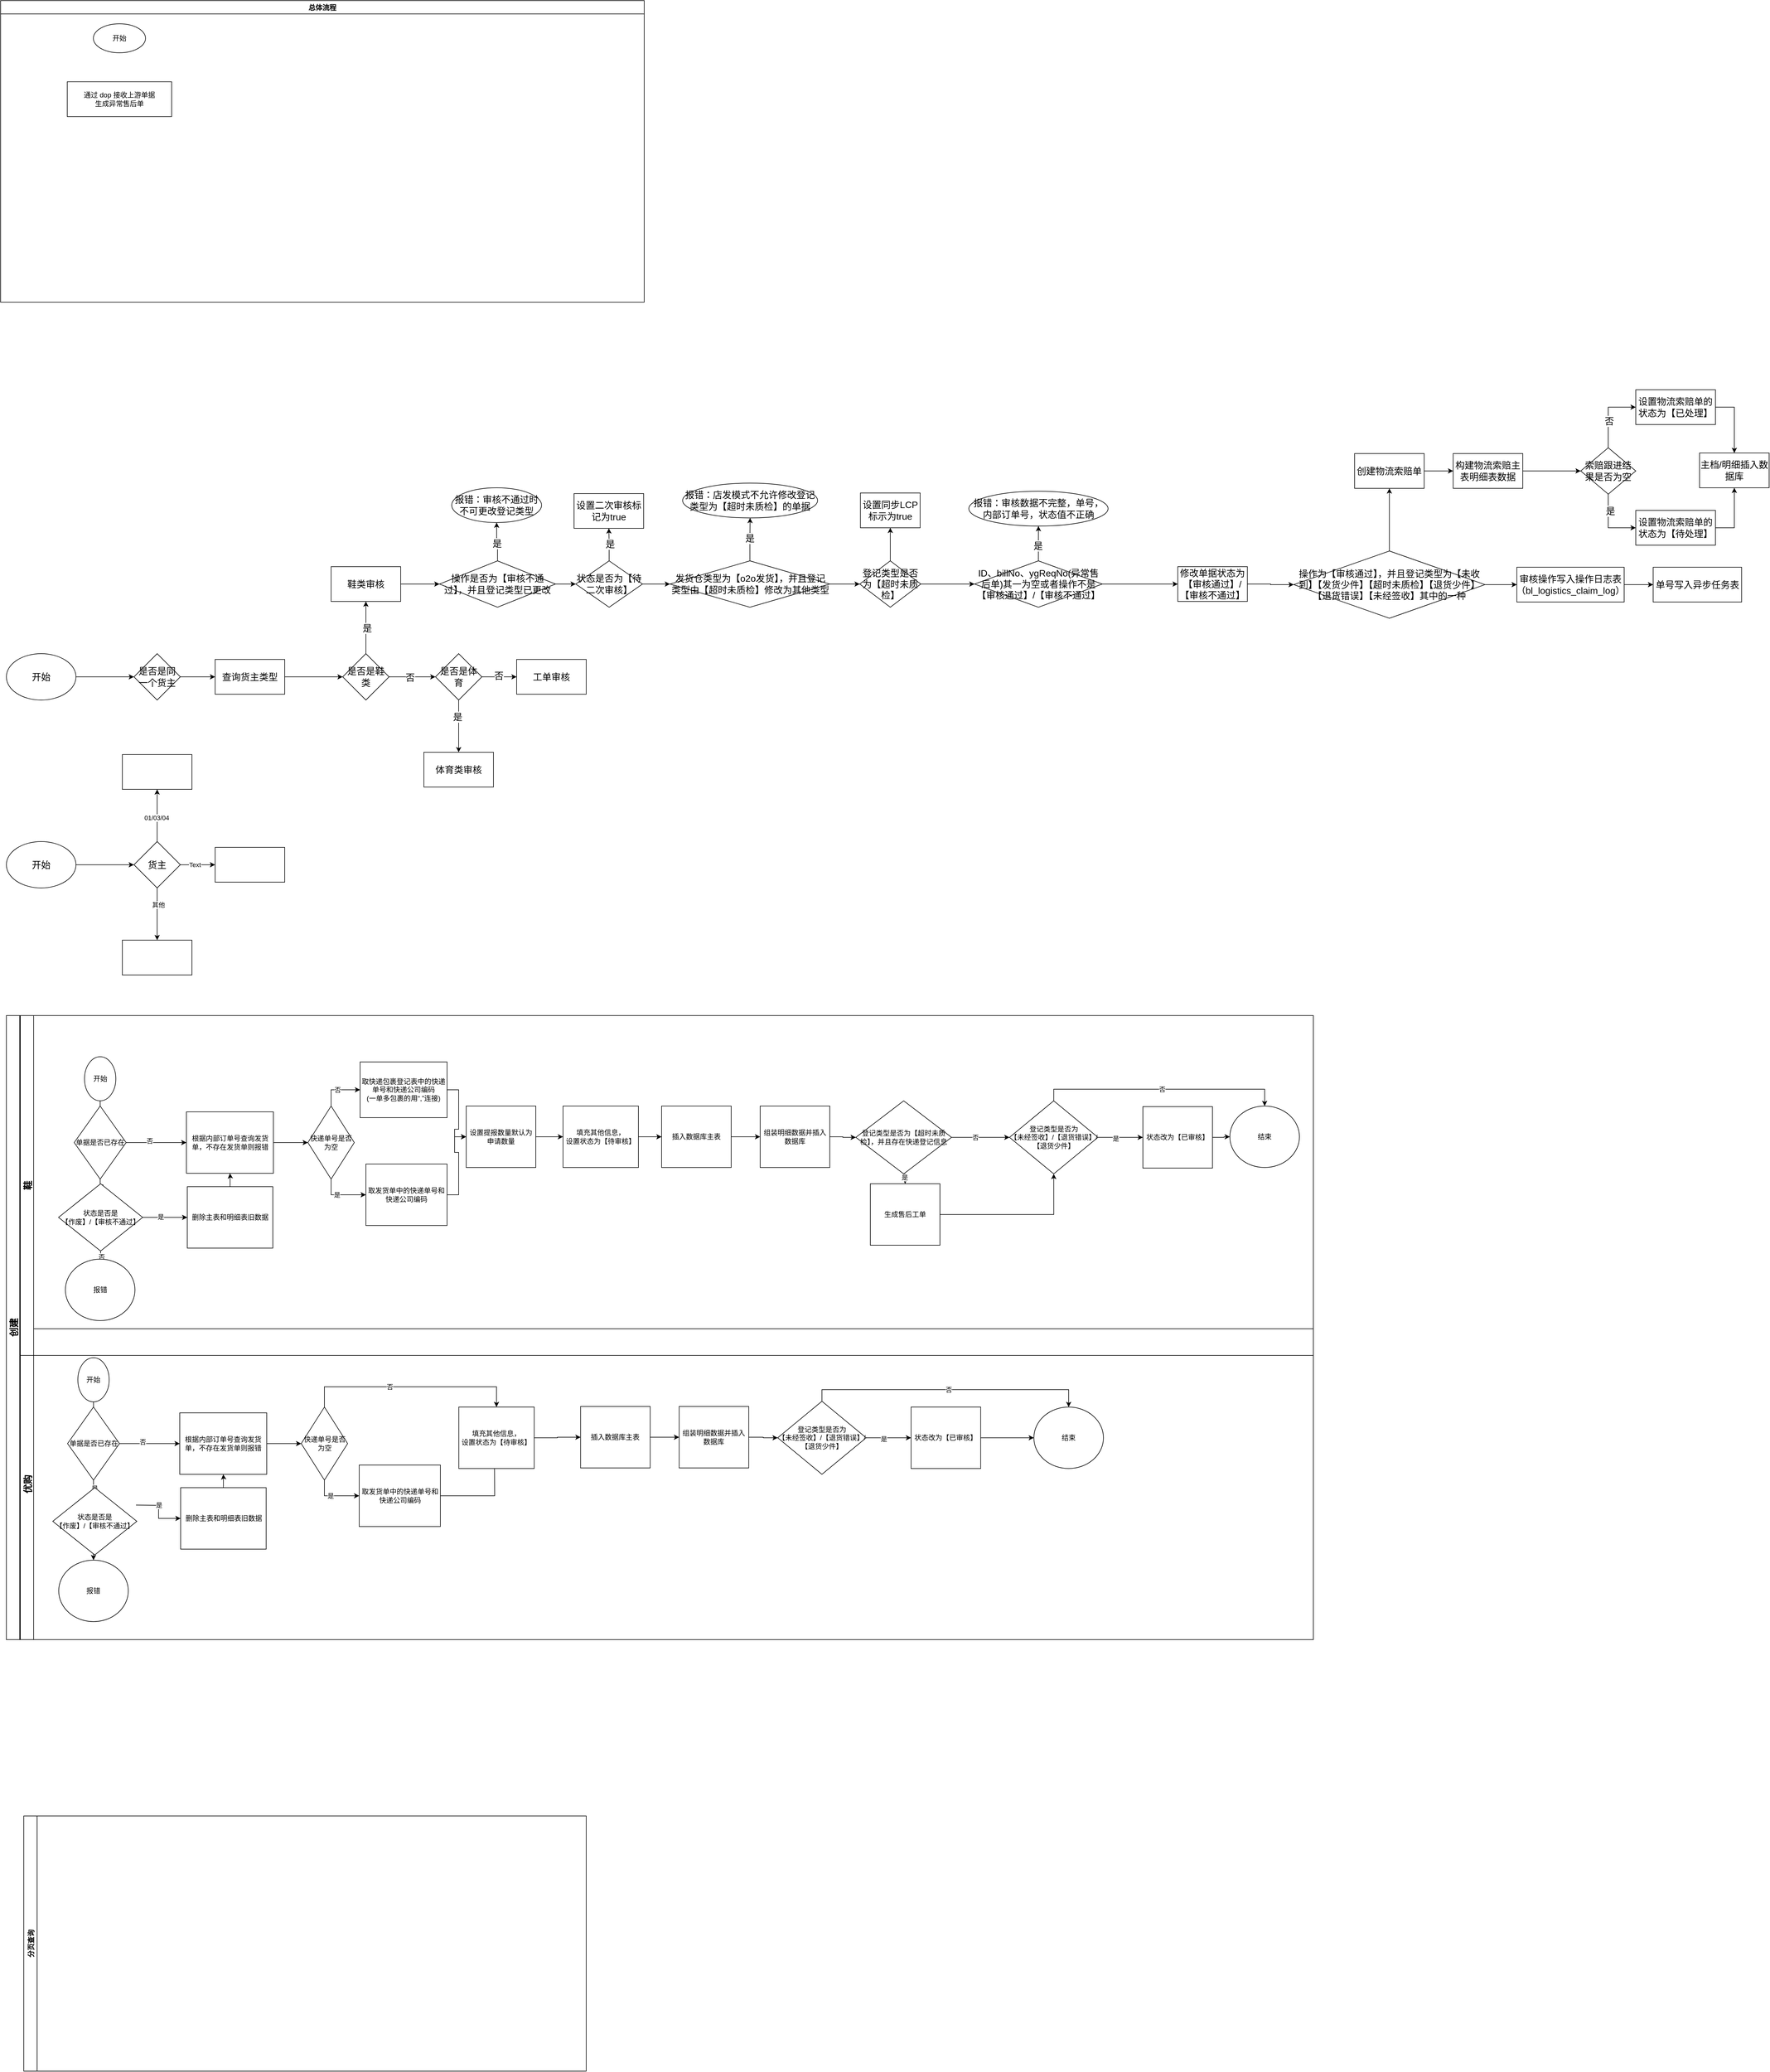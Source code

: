 <mxfile version="17.4.6" type="github">
  <diagram id="0QxMf9gSCAv1vqsq4knW" name="Page-1">
    <mxGraphModel dx="3199" dy="3584" grid="1" gridSize="10" guides="1" tooltips="1" connect="1" arrows="1" fold="1" page="1" pageScale="1" pageWidth="827" pageHeight="1169" math="0" shadow="0">
      <root>
        <mxCell id="0" />
        <mxCell id="1" parent="0" />
        <mxCell id="4VdLajxk7bhCev_ChRC8-2" value="创建" style="swimlane;horizontal=0;fontSize=16;" parent="1" vertex="1">
          <mxGeometry x="-680" y="-120" width="2254" height="1076" as="geometry">
            <mxRectangle x="110" y="80" width="30" height="50" as="alternateBounds" />
          </mxGeometry>
        </mxCell>
        <mxCell id="4VdLajxk7bhCev_ChRC8-70" value="优购" style="swimlane;horizontal=0;fontSize=16;" parent="4VdLajxk7bhCev_ChRC8-2" vertex="1">
          <mxGeometry x="24" y="540" width="2230" height="536" as="geometry" />
        </mxCell>
        <mxCell id="4VdLajxk7bhCev_ChRC8-71" value="开始" style="ellipse;whiteSpace=wrap;html=1;" parent="4VdLajxk7bhCev_ChRC8-70" vertex="1">
          <mxGeometry x="99.25" y="50" width="54" height="76" as="geometry" />
        </mxCell>
        <mxCell id="4VdLajxk7bhCev_ChRC8-72" value="" style="edgeStyle=orthogonalEdgeStyle;rounded=0;orthogonalLoop=1;jettySize=auto;html=1;" parent="4VdLajxk7bhCev_ChRC8-70" source="4VdLajxk7bhCev_ChRC8-71" target="4VdLajxk7bhCev_ChRC8-75" edge="1">
          <mxGeometry relative="1" as="geometry" />
        </mxCell>
        <mxCell id="4VdLajxk7bhCev_ChRC8-75" value="单据是否已存在" style="rhombus;whiteSpace=wrap;html=1;" parent="4VdLajxk7bhCev_ChRC8-70" vertex="1">
          <mxGeometry x="81.5" y="135" width="89.5" height="126" as="geometry" />
        </mxCell>
        <mxCell id="4VdLajxk7bhCev_ChRC8-76" value="" style="edgeStyle=orthogonalEdgeStyle;rounded=0;orthogonalLoop=1;jettySize=auto;html=1;entryX=0.5;entryY=0;entryDx=0;entryDy=0;" parent="4VdLajxk7bhCev_ChRC8-70" source="4VdLajxk7bhCev_ChRC8-75" edge="1">
          <mxGeometry relative="1" as="geometry">
            <mxPoint x="127" y="269" as="targetPoint" />
          </mxGeometry>
        </mxCell>
        <mxCell id="4VdLajxk7bhCev_ChRC8-77" value="是" style="edgeLabel;html=1;align=center;verticalAlign=middle;resizable=0;points=[];" parent="4VdLajxk7bhCev_ChRC8-76" vertex="1" connectable="0">
          <mxGeometry x="-0.179" y="1" relative="1" as="geometry">
            <mxPoint as="offset" />
          </mxGeometry>
        </mxCell>
        <mxCell id="4VdLajxk7bhCev_ChRC8-79" value="删除主表和明细表旧数据" style="whiteSpace=wrap;html=1;" parent="4VdLajxk7bhCev_ChRC8-70" vertex="1">
          <mxGeometry x="276.5" y="274" width="147.5" height="106" as="geometry" />
        </mxCell>
        <mxCell id="4VdLajxk7bhCev_ChRC8-80" value="" style="edgeStyle=orthogonalEdgeStyle;rounded=0;orthogonalLoop=1;jettySize=auto;html=1;" parent="4VdLajxk7bhCev_ChRC8-70" target="4VdLajxk7bhCev_ChRC8-79" edge="1">
          <mxGeometry relative="1" as="geometry">
            <mxPoint x="199.5" y="304" as="sourcePoint" />
          </mxGeometry>
        </mxCell>
        <mxCell id="4VdLajxk7bhCev_ChRC8-81" value="是" style="edgeLabel;html=1;align=center;verticalAlign=middle;resizable=0;points=[];" parent="4VdLajxk7bhCev_ChRC8-80" vertex="1" connectable="0">
          <mxGeometry x="-0.281" y="3" relative="1" as="geometry">
            <mxPoint x="3" y="2" as="offset" />
          </mxGeometry>
        </mxCell>
        <mxCell id="4VdLajxk7bhCev_ChRC8-82" value="" style="edgeStyle=orthogonalEdgeStyle;rounded=0;orthogonalLoop=1;jettySize=auto;html=1;" parent="4VdLajxk7bhCev_ChRC8-70" target="4VdLajxk7bhCev_ChRC8-84" edge="1">
          <mxGeometry relative="1" as="geometry">
            <mxPoint x="127.1" y="338.952" as="sourcePoint" />
          </mxGeometry>
        </mxCell>
        <mxCell id="4VdLajxk7bhCev_ChRC8-83" value="否" style="edgeLabel;html=1;align=center;verticalAlign=middle;resizable=0;points=[];" parent="4VdLajxk7bhCev_ChRC8-82" vertex="1" connectable="0">
          <mxGeometry x="-0.3" y="1" relative="1" as="geometry">
            <mxPoint as="offset" />
          </mxGeometry>
        </mxCell>
        <mxCell id="4VdLajxk7bhCev_ChRC8-84" value="报错" style="ellipse;whiteSpace=wrap;html=1;" parent="4VdLajxk7bhCev_ChRC8-70" vertex="1">
          <mxGeometry x="66.25" y="399" width="120" height="106" as="geometry" />
        </mxCell>
        <mxCell id="4VdLajxk7bhCev_ChRC8-86" value="根据内部订单号查询发货单，不存在发货单则报错" style="whiteSpace=wrap;html=1;" parent="4VdLajxk7bhCev_ChRC8-70" vertex="1">
          <mxGeometry x="275" y="145" width="150" height="106" as="geometry" />
        </mxCell>
        <mxCell id="4VdLajxk7bhCev_ChRC8-73" value="" style="edgeStyle=orthogonalEdgeStyle;rounded=0;orthogonalLoop=1;jettySize=auto;html=1;" parent="4VdLajxk7bhCev_ChRC8-70" source="4VdLajxk7bhCev_ChRC8-75" target="4VdLajxk7bhCev_ChRC8-86" edge="1">
          <mxGeometry relative="1" as="geometry" />
        </mxCell>
        <mxCell id="4VdLajxk7bhCev_ChRC8-74" value="否" style="edgeLabel;html=1;align=center;verticalAlign=middle;resizable=0;points=[];" parent="4VdLajxk7bhCev_ChRC8-73" vertex="1" connectable="0">
          <mxGeometry x="-0.235" y="3" relative="1" as="geometry">
            <mxPoint as="offset" />
          </mxGeometry>
        </mxCell>
        <mxCell id="4VdLajxk7bhCev_ChRC8-78" style="edgeStyle=orthogonalEdgeStyle;rounded=0;orthogonalLoop=1;jettySize=auto;html=1;entryX=0.5;entryY=1;entryDx=0;entryDy=0;" parent="4VdLajxk7bhCev_ChRC8-70" source="4VdLajxk7bhCev_ChRC8-79" target="4VdLajxk7bhCev_ChRC8-86" edge="1">
          <mxGeometry relative="1" as="geometry" />
        </mxCell>
        <mxCell id="4VdLajxk7bhCev_ChRC8-91" value="快递单号是否为空" style="rhombus;whiteSpace=wrap;html=1;" parent="4VdLajxk7bhCev_ChRC8-70" vertex="1">
          <mxGeometry x="484.5" y="135" width="80" height="126" as="geometry" />
        </mxCell>
        <mxCell id="4VdLajxk7bhCev_ChRC8-85" value="" style="edgeStyle=orthogonalEdgeStyle;rounded=0;orthogonalLoop=1;jettySize=auto;html=1;" parent="4VdLajxk7bhCev_ChRC8-70" source="4VdLajxk7bhCev_ChRC8-86" target="4VdLajxk7bhCev_ChRC8-91" edge="1">
          <mxGeometry relative="1" as="geometry" />
        </mxCell>
        <mxCell id="4VdLajxk7bhCev_ChRC8-92" style="edgeStyle=orthogonalEdgeStyle;rounded=0;orthogonalLoop=1;jettySize=auto;html=1;" parent="4VdLajxk7bhCev_ChRC8-70" source="4VdLajxk7bhCev_ChRC8-93" edge="1">
          <mxGeometry relative="1" as="geometry">
            <mxPoint x="817.55" y="195" as="targetPoint" />
          </mxGeometry>
        </mxCell>
        <mxCell id="4VdLajxk7bhCev_ChRC8-93" value="取发货单中的快递单号和快递公司编码" style="whiteSpace=wrap;html=1;" parent="4VdLajxk7bhCev_ChRC8-70" vertex="1">
          <mxGeometry x="584.5" y="235" width="140" height="106" as="geometry" />
        </mxCell>
        <mxCell id="4VdLajxk7bhCev_ChRC8-87" value="" style="edgeStyle=orthogonalEdgeStyle;rounded=0;orthogonalLoop=1;jettySize=auto;html=1;exitX=0.5;exitY=1;exitDx=0;exitDy=0;entryX=0;entryY=0.5;entryDx=0;entryDy=0;" parent="4VdLajxk7bhCev_ChRC8-70" source="4VdLajxk7bhCev_ChRC8-91" target="4VdLajxk7bhCev_ChRC8-93" edge="1">
          <mxGeometry relative="1" as="geometry" />
        </mxCell>
        <mxCell id="4VdLajxk7bhCev_ChRC8-88" value="是" style="edgeLabel;html=1;align=center;verticalAlign=middle;resizable=0;points=[];" parent="4VdLajxk7bhCev_ChRC8-87" vertex="1" connectable="0">
          <mxGeometry x="-0.147" relative="1" as="geometry">
            <mxPoint as="offset" />
          </mxGeometry>
        </mxCell>
        <mxCell id="4VdLajxk7bhCev_ChRC8-99" value="填充其他信息，&lt;br&gt;设置状态为【待审核】" style="whiteSpace=wrap;html=1;" parent="4VdLajxk7bhCev_ChRC8-70" vertex="1">
          <mxGeometry x="756.25" y="135" width="130" height="106" as="geometry" />
        </mxCell>
        <mxCell id="4VdLajxk7bhCev_ChRC8-89" value="" style="edgeStyle=orthogonalEdgeStyle;rounded=0;orthogonalLoop=1;jettySize=auto;html=1;exitX=0.5;exitY=0;exitDx=0;exitDy=0;entryX=0.5;entryY=0;entryDx=0;entryDy=0;" parent="4VdLajxk7bhCev_ChRC8-70" source="4VdLajxk7bhCev_ChRC8-91" target="4VdLajxk7bhCev_ChRC8-99" edge="1">
          <mxGeometry relative="1" as="geometry">
            <mxPoint x="574.5" y="84" as="targetPoint" />
            <Array as="points">
              <mxPoint x="524.25" y="100" />
              <mxPoint x="821.25" y="100" />
            </Array>
          </mxGeometry>
        </mxCell>
        <mxCell id="4VdLajxk7bhCev_ChRC8-90" value="否" style="edgeLabel;html=1;align=center;verticalAlign=middle;resizable=0;points=[];" parent="4VdLajxk7bhCev_ChRC8-89" vertex="1" connectable="0">
          <mxGeometry x="-0.254" y="1" relative="1" as="geometry">
            <mxPoint x="10" y="1" as="offset" />
          </mxGeometry>
        </mxCell>
        <mxCell id="4VdLajxk7bhCev_ChRC8-101" value="插入数据库主表" style="whiteSpace=wrap;html=1;" parent="4VdLajxk7bhCev_ChRC8-70" vertex="1">
          <mxGeometry x="966.25" y="134" width="120" height="106" as="geometry" />
        </mxCell>
        <mxCell id="4VdLajxk7bhCev_ChRC8-98" value="" style="edgeStyle=orthogonalEdgeStyle;rounded=0;orthogonalLoop=1;jettySize=auto;html=1;" parent="4VdLajxk7bhCev_ChRC8-70" source="4VdLajxk7bhCev_ChRC8-99" target="4VdLajxk7bhCev_ChRC8-101" edge="1">
          <mxGeometry relative="1" as="geometry" />
        </mxCell>
        <mxCell id="4VdLajxk7bhCev_ChRC8-103" value="组装明细数据并插入数据库" style="whiteSpace=wrap;html=1;" parent="4VdLajxk7bhCev_ChRC8-70" vertex="1">
          <mxGeometry x="1136.25" y="134" width="120" height="106" as="geometry" />
        </mxCell>
        <mxCell id="4VdLajxk7bhCev_ChRC8-100" value="" style="edgeStyle=orthogonalEdgeStyle;rounded=0;orthogonalLoop=1;jettySize=auto;html=1;" parent="4VdLajxk7bhCev_ChRC8-70" source="4VdLajxk7bhCev_ChRC8-101" target="4VdLajxk7bhCev_ChRC8-103" edge="1">
          <mxGeometry relative="1" as="geometry" />
        </mxCell>
        <mxCell id="4VdLajxk7bhCev_ChRC8-114" value="登记类型是否为&lt;br&gt;【未经签收】/【退货错误】/【退货少件】" style="rhombus;whiteSpace=wrap;html=1;" parent="4VdLajxk7bhCev_ChRC8-70" vertex="1">
          <mxGeometry x="1306.25" y="125" width="152.5" height="126" as="geometry" />
        </mxCell>
        <mxCell id="4VdLajxk7bhCev_ChRC8-102" value="" style="edgeStyle=orthogonalEdgeStyle;rounded=0;orthogonalLoop=1;jettySize=auto;html=1;entryX=0;entryY=0.5;entryDx=0;entryDy=0;" parent="4VdLajxk7bhCev_ChRC8-70" source="4VdLajxk7bhCev_ChRC8-103" target="4VdLajxk7bhCev_ChRC8-114" edge="1">
          <mxGeometry relative="1" as="geometry">
            <mxPoint x="1301.25" y="165" as="targetPoint" />
          </mxGeometry>
        </mxCell>
        <mxCell id="4VdLajxk7bhCev_ChRC8-116" value="状态改为【已审核】" style="whiteSpace=wrap;html=1;" parent="4VdLajxk7bhCev_ChRC8-70" vertex="1">
          <mxGeometry x="1536.25" y="135" width="120" height="106" as="geometry" />
        </mxCell>
        <mxCell id="4VdLajxk7bhCev_ChRC8-111" value="" style="edgeStyle=orthogonalEdgeStyle;rounded=0;orthogonalLoop=1;jettySize=auto;html=1;" parent="4VdLajxk7bhCev_ChRC8-70" source="4VdLajxk7bhCev_ChRC8-114" target="4VdLajxk7bhCev_ChRC8-116" edge="1">
          <mxGeometry relative="1" as="geometry" />
        </mxCell>
        <mxCell id="4VdLajxk7bhCev_ChRC8-112" value="是" style="edgeLabel;html=1;align=center;verticalAlign=middle;resizable=0;points=[];" parent="4VdLajxk7bhCev_ChRC8-111" vertex="1" connectable="0">
          <mxGeometry x="-0.222" y="-2" relative="1" as="geometry">
            <mxPoint as="offset" />
          </mxGeometry>
        </mxCell>
        <mxCell id="4VdLajxk7bhCev_ChRC8-117" value="状态是否是&lt;br&gt;【作废】/【审核不通过】" style="rhombus;whiteSpace=wrap;html=1;" parent="4VdLajxk7bhCev_ChRC8-70" vertex="1">
          <mxGeometry x="56" y="274" width="145" height="116" as="geometry" />
        </mxCell>
        <mxCell id="su_oZva-haXfQI1Y8N-j-1" value="结束" style="ellipse;whiteSpace=wrap;html=1;" parent="4VdLajxk7bhCev_ChRC8-70" vertex="1">
          <mxGeometry x="1748" y="135" width="120" height="106" as="geometry" />
        </mxCell>
        <mxCell id="4VdLajxk7bhCev_ChRC8-113" value="否" style="edgeStyle=orthogonalEdgeStyle;rounded=0;orthogonalLoop=1;jettySize=auto;html=1;entryX=0.5;entryY=0;entryDx=0;entryDy=0;exitX=0.5;exitY=0;exitDx=0;exitDy=0;" parent="4VdLajxk7bhCev_ChRC8-70" source="4VdLajxk7bhCev_ChRC8-114" target="su_oZva-haXfQI1Y8N-j-1" edge="1">
          <mxGeometry relative="1" as="geometry">
            <mxPoint x="1746.25" y="134" as="targetPoint" />
          </mxGeometry>
        </mxCell>
        <mxCell id="4VdLajxk7bhCev_ChRC8-115" value="" style="edgeStyle=orthogonalEdgeStyle;rounded=0;orthogonalLoop=1;jettySize=auto;html=1;entryX=0;entryY=0.5;entryDx=0;entryDy=0;" parent="4VdLajxk7bhCev_ChRC8-70" source="4VdLajxk7bhCev_ChRC8-116" target="su_oZva-haXfQI1Y8N-j-1" edge="1">
          <mxGeometry relative="1" as="geometry">
            <mxPoint x="1686.25" y="164" as="targetPoint" />
          </mxGeometry>
        </mxCell>
        <mxCell id="4VdLajxk7bhCev_ChRC8-3" value="分页查询" style="swimlane;horizontal=0;" parent="1" vertex="1">
          <mxGeometry x="-650" y="1260" width="970" height="440" as="geometry">
            <mxRectangle x="110" y="80" width="30" height="50" as="alternateBounds" />
          </mxGeometry>
        </mxCell>
        <mxCell id="4VdLajxk7bhCev_ChRC8-4" value="总体流程" style="swimlane;" parent="1" vertex="1">
          <mxGeometry x="-690" y="-1870" width="1110" height="520" as="geometry" />
        </mxCell>
        <mxCell id="4VdLajxk7bhCev_ChRC8-5" value="通过 dop 接收上游单据&lt;br&gt;生成异常售后单" style="rounded=0;whiteSpace=wrap;html=1;" parent="4VdLajxk7bhCev_ChRC8-4" vertex="1">
          <mxGeometry x="115" y="140" width="180" height="60" as="geometry" />
        </mxCell>
        <mxCell id="4VdLajxk7bhCev_ChRC8-6" value="开始" style="ellipse;whiteSpace=wrap;html=1;" parent="4VdLajxk7bhCev_ChRC8-4" vertex="1">
          <mxGeometry x="160" y="40" width="90" height="50" as="geometry" />
        </mxCell>
        <mxCell id="4VdLajxk7bhCev_ChRC8-9" value="开始" style="ellipse;whiteSpace=wrap;html=1;" parent="1" vertex="1">
          <mxGeometry x="-545.25" y="-49" width="54" height="76" as="geometry" />
        </mxCell>
        <mxCell id="4VdLajxk7bhCev_ChRC8-18" value="" style="edgeStyle=orthogonalEdgeStyle;rounded=0;orthogonalLoop=1;jettySize=auto;html=1;" parent="1" source="4VdLajxk7bhCev_ChRC8-9" target="4VdLajxk7bhCev_ChRC8-17" edge="1">
          <mxGeometry relative="1" as="geometry" />
        </mxCell>
        <mxCell id="4VdLajxk7bhCev_ChRC8-30" value="" style="edgeStyle=orthogonalEdgeStyle;rounded=0;orthogonalLoop=1;jettySize=auto;html=1;" parent="1" source="4VdLajxk7bhCev_ChRC8-17" target="4VdLajxk7bhCev_ChRC8-29" edge="1">
          <mxGeometry relative="1" as="geometry" />
        </mxCell>
        <mxCell id="4VdLajxk7bhCev_ChRC8-31" value="否" style="edgeLabel;html=1;align=center;verticalAlign=middle;resizable=0;points=[];" parent="4VdLajxk7bhCev_ChRC8-30" vertex="1" connectable="0">
          <mxGeometry x="-0.235" y="3" relative="1" as="geometry">
            <mxPoint as="offset" />
          </mxGeometry>
        </mxCell>
        <mxCell id="4VdLajxk7bhCev_ChRC8-17" value="单据是否已存在" style="rhombus;whiteSpace=wrap;html=1;" parent="1" vertex="1">
          <mxGeometry x="-563" y="36" width="89.5" height="126" as="geometry" />
        </mxCell>
        <mxCell id="4VdLajxk7bhCev_ChRC8-20" value="" style="edgeStyle=orthogonalEdgeStyle;rounded=0;orthogonalLoop=1;jettySize=auto;html=1;entryX=0.5;entryY=0;entryDx=0;entryDy=0;" parent="1" source="4VdLajxk7bhCev_ChRC8-17" target="4VdLajxk7bhCev_ChRC8-22" edge="1">
          <mxGeometry relative="1" as="geometry">
            <mxPoint x="-568" y="185" as="targetPoint" />
          </mxGeometry>
        </mxCell>
        <mxCell id="4VdLajxk7bhCev_ChRC8-21" value="是" style="edgeLabel;html=1;align=center;verticalAlign=middle;resizable=0;points=[];" parent="4VdLajxk7bhCev_ChRC8-20" vertex="1" connectable="0">
          <mxGeometry x="-0.179" y="1" relative="1" as="geometry">
            <mxPoint as="offset" />
          </mxGeometry>
        </mxCell>
        <mxCell id="4VdLajxk7bhCev_ChRC8-22" value="状态是否是&lt;br&gt;【作废】/【审核不通过】" style="rhombus;whiteSpace=wrap;html=1;" parent="1" vertex="1">
          <mxGeometry x="-590" y="170" width="145" height="116" as="geometry" />
        </mxCell>
        <mxCell id="4VdLajxk7bhCev_ChRC8-32" style="edgeStyle=orthogonalEdgeStyle;rounded=0;orthogonalLoop=1;jettySize=auto;html=1;entryX=0.5;entryY=1;entryDx=0;entryDy=0;" parent="1" source="4VdLajxk7bhCev_ChRC8-23" target="4VdLajxk7bhCev_ChRC8-29" edge="1">
          <mxGeometry relative="1" as="geometry" />
        </mxCell>
        <mxCell id="4VdLajxk7bhCev_ChRC8-23" value="删除主表和明细表旧数据" style="whiteSpace=wrap;html=1;" parent="1" vertex="1">
          <mxGeometry x="-368" y="175" width="147.5" height="106" as="geometry" />
        </mxCell>
        <mxCell id="4VdLajxk7bhCev_ChRC8-24" value="" style="edgeStyle=orthogonalEdgeStyle;rounded=0;orthogonalLoop=1;jettySize=auto;html=1;" parent="1" source="4VdLajxk7bhCev_ChRC8-22" target="4VdLajxk7bhCev_ChRC8-23" edge="1">
          <mxGeometry relative="1" as="geometry" />
        </mxCell>
        <mxCell id="4VdLajxk7bhCev_ChRC8-28" value="是" style="edgeLabel;html=1;align=center;verticalAlign=middle;resizable=0;points=[];" parent="4VdLajxk7bhCev_ChRC8-24" vertex="1" connectable="0">
          <mxGeometry x="-0.281" y="3" relative="1" as="geometry">
            <mxPoint x="3" y="2" as="offset" />
          </mxGeometry>
        </mxCell>
        <mxCell id="4VdLajxk7bhCev_ChRC8-26" value="" style="edgeStyle=orthogonalEdgeStyle;rounded=0;orthogonalLoop=1;jettySize=auto;html=1;" parent="1" source="4VdLajxk7bhCev_ChRC8-22" target="4VdLajxk7bhCev_ChRC8-25" edge="1">
          <mxGeometry relative="1" as="geometry" />
        </mxCell>
        <mxCell id="4VdLajxk7bhCev_ChRC8-27" value="否" style="edgeLabel;html=1;align=center;verticalAlign=middle;resizable=0;points=[];" parent="4VdLajxk7bhCev_ChRC8-26" vertex="1" connectable="0">
          <mxGeometry x="-0.3" y="1" relative="1" as="geometry">
            <mxPoint as="offset" />
          </mxGeometry>
        </mxCell>
        <mxCell id="4VdLajxk7bhCev_ChRC8-25" value="报错" style="ellipse;whiteSpace=wrap;html=1;" parent="1" vertex="1">
          <mxGeometry x="-578.25" y="300" width="120" height="106" as="geometry" />
        </mxCell>
        <mxCell id="4VdLajxk7bhCev_ChRC8-34" value="" style="edgeStyle=orthogonalEdgeStyle;rounded=0;orthogonalLoop=1;jettySize=auto;html=1;" parent="1" source="4VdLajxk7bhCev_ChRC8-29" target="4VdLajxk7bhCev_ChRC8-33" edge="1">
          <mxGeometry relative="1" as="geometry" />
        </mxCell>
        <mxCell id="4VdLajxk7bhCev_ChRC8-29" value="根据内部订单号查询发货单，不存在发货单则报错" style="whiteSpace=wrap;html=1;" parent="1" vertex="1">
          <mxGeometry x="-369.5" y="46" width="150" height="106" as="geometry" />
        </mxCell>
        <mxCell id="4VdLajxk7bhCev_ChRC8-36" value="" style="edgeStyle=orthogonalEdgeStyle;rounded=0;orthogonalLoop=1;jettySize=auto;html=1;exitX=0.5;exitY=1;exitDx=0;exitDy=0;entryX=0;entryY=0.5;entryDx=0;entryDy=0;" parent="1" source="4VdLajxk7bhCev_ChRC8-33" target="4VdLajxk7bhCev_ChRC8-35" edge="1">
          <mxGeometry relative="1" as="geometry" />
        </mxCell>
        <mxCell id="4VdLajxk7bhCev_ChRC8-37" value="是" style="edgeLabel;html=1;align=center;verticalAlign=middle;resizable=0;points=[];" parent="4VdLajxk7bhCev_ChRC8-36" vertex="1" connectable="0">
          <mxGeometry x="-0.147" relative="1" as="geometry">
            <mxPoint as="offset" />
          </mxGeometry>
        </mxCell>
        <mxCell id="4VdLajxk7bhCev_ChRC8-39" value="" style="edgeStyle=orthogonalEdgeStyle;rounded=0;orthogonalLoop=1;jettySize=auto;html=1;exitX=0.5;exitY=0;exitDx=0;exitDy=0;entryX=0;entryY=0.5;entryDx=0;entryDy=0;" parent="1" source="4VdLajxk7bhCev_ChRC8-33" target="4VdLajxk7bhCev_ChRC8-38" edge="1">
          <mxGeometry relative="1" as="geometry" />
        </mxCell>
        <mxCell id="4VdLajxk7bhCev_ChRC8-40" value="否" style="edgeLabel;html=1;align=center;verticalAlign=middle;resizable=0;points=[];" parent="4VdLajxk7bhCev_ChRC8-39" vertex="1" connectable="0">
          <mxGeometry x="-0.254" y="1" relative="1" as="geometry">
            <mxPoint x="10" y="1" as="offset" />
          </mxGeometry>
        </mxCell>
        <mxCell id="4VdLajxk7bhCev_ChRC8-33" value="快递单号是否为空" style="rhombus;whiteSpace=wrap;html=1;" parent="1" vertex="1">
          <mxGeometry x="-160" y="36" width="80" height="126" as="geometry" />
        </mxCell>
        <mxCell id="4VdLajxk7bhCev_ChRC8-43" style="edgeStyle=orthogonalEdgeStyle;rounded=0;orthogonalLoop=1;jettySize=auto;html=1;" parent="1" source="4VdLajxk7bhCev_ChRC8-35" target="4VdLajxk7bhCev_ChRC8-41" edge="1">
          <mxGeometry relative="1" as="geometry" />
        </mxCell>
        <mxCell id="4VdLajxk7bhCev_ChRC8-35" value="取发货单中的快递单号和快递公司编码" style="whiteSpace=wrap;html=1;" parent="1" vertex="1">
          <mxGeometry x="-60" y="136" width="140" height="106" as="geometry" />
        </mxCell>
        <mxCell id="4VdLajxk7bhCev_ChRC8-42" value="" style="edgeStyle=orthogonalEdgeStyle;rounded=0;orthogonalLoop=1;jettySize=auto;html=1;" parent="1" source="4VdLajxk7bhCev_ChRC8-38" target="4VdLajxk7bhCev_ChRC8-41" edge="1">
          <mxGeometry relative="1" as="geometry" />
        </mxCell>
        <mxCell id="4VdLajxk7bhCev_ChRC8-38" value="取快递包裹登记表中的快递单号和快递公司编码&lt;br&gt;(一单多包裹的用“,”连接)" style="whiteSpace=wrap;html=1;" parent="1" vertex="1">
          <mxGeometry x="-70" y="-40" width="150" height="96" as="geometry" />
        </mxCell>
        <mxCell id="4VdLajxk7bhCev_ChRC8-45" value="" style="edgeStyle=orthogonalEdgeStyle;rounded=0;orthogonalLoop=1;jettySize=auto;html=1;" parent="1" source="4VdLajxk7bhCev_ChRC8-41" target="4VdLajxk7bhCev_ChRC8-44" edge="1">
          <mxGeometry relative="1" as="geometry" />
        </mxCell>
        <mxCell id="4VdLajxk7bhCev_ChRC8-41" value="设置提报数量默认为申请数量" style="whiteSpace=wrap;html=1;" parent="1" vertex="1">
          <mxGeometry x="113" y="36" width="120" height="106" as="geometry" />
        </mxCell>
        <mxCell id="4VdLajxk7bhCev_ChRC8-47" value="" style="edgeStyle=orthogonalEdgeStyle;rounded=0;orthogonalLoop=1;jettySize=auto;html=1;" parent="1" source="4VdLajxk7bhCev_ChRC8-44" target="4VdLajxk7bhCev_ChRC8-46" edge="1">
          <mxGeometry relative="1" as="geometry" />
        </mxCell>
        <mxCell id="4VdLajxk7bhCev_ChRC8-44" value="填充其他信息，&lt;br&gt;设置状态为【待审核】" style="whiteSpace=wrap;html=1;" parent="1" vertex="1">
          <mxGeometry x="280" y="36" width="130" height="106" as="geometry" />
        </mxCell>
        <mxCell id="4VdLajxk7bhCev_ChRC8-49" value="" style="edgeStyle=orthogonalEdgeStyle;rounded=0;orthogonalLoop=1;jettySize=auto;html=1;" parent="1" source="4VdLajxk7bhCev_ChRC8-46" target="4VdLajxk7bhCev_ChRC8-48" edge="1">
          <mxGeometry relative="1" as="geometry" />
        </mxCell>
        <mxCell id="4VdLajxk7bhCev_ChRC8-46" value="插入数据库主表" style="whiteSpace=wrap;html=1;" parent="1" vertex="1">
          <mxGeometry x="450" y="36" width="120" height="106" as="geometry" />
        </mxCell>
        <mxCell id="4VdLajxk7bhCev_ChRC8-51" value="" style="edgeStyle=orthogonalEdgeStyle;rounded=0;orthogonalLoop=1;jettySize=auto;html=1;" parent="1" source="4VdLajxk7bhCev_ChRC8-48" target="4VdLajxk7bhCev_ChRC8-50" edge="1">
          <mxGeometry relative="1" as="geometry" />
        </mxCell>
        <mxCell id="4VdLajxk7bhCev_ChRC8-48" value="组装明细数据并插入数据库" style="whiteSpace=wrap;html=1;" parent="1" vertex="1">
          <mxGeometry x="620" y="36" width="120" height="106" as="geometry" />
        </mxCell>
        <mxCell id="4VdLajxk7bhCev_ChRC8-53" value="" style="edgeStyle=orthogonalEdgeStyle;rounded=0;orthogonalLoop=1;jettySize=auto;html=1;exitX=0.5;exitY=1;exitDx=0;exitDy=0;entryX=0.5;entryY=0;entryDx=0;entryDy=0;" parent="1" source="4VdLajxk7bhCev_ChRC8-50" target="4VdLajxk7bhCev_ChRC8-52" edge="1">
          <mxGeometry relative="1" as="geometry" />
        </mxCell>
        <mxCell id="4VdLajxk7bhCev_ChRC8-62" value="是" style="edgeLabel;html=1;align=center;verticalAlign=middle;resizable=0;points=[];" parent="4VdLajxk7bhCev_ChRC8-53" vertex="1" connectable="0">
          <mxGeometry x="-0.141" y="-1" relative="1" as="geometry">
            <mxPoint as="offset" />
          </mxGeometry>
        </mxCell>
        <mxCell id="4VdLajxk7bhCev_ChRC8-57" value="" style="edgeStyle=orthogonalEdgeStyle;rounded=0;orthogonalLoop=1;jettySize=auto;html=1;" parent="1" source="4VdLajxk7bhCev_ChRC8-50" target="4VdLajxk7bhCev_ChRC8-56" edge="1">
          <mxGeometry relative="1" as="geometry" />
        </mxCell>
        <mxCell id="4VdLajxk7bhCev_ChRC8-63" value="否" style="edgeLabel;html=1;align=center;verticalAlign=middle;resizable=0;points=[];" parent="4VdLajxk7bhCev_ChRC8-57" vertex="1" connectable="0">
          <mxGeometry x="-0.575" relative="1" as="geometry">
            <mxPoint x="19" as="offset" />
          </mxGeometry>
        </mxCell>
        <mxCell id="4VdLajxk7bhCev_ChRC8-50" value="登记类型是否为【超时未质检】，并且存在快递登记信息" style="rhombus;whiteSpace=wrap;html=1;" parent="1" vertex="1">
          <mxGeometry x="785" y="27" width="165" height="126" as="geometry" />
        </mxCell>
        <mxCell id="4VdLajxk7bhCev_ChRC8-61" style="edgeStyle=orthogonalEdgeStyle;rounded=0;orthogonalLoop=1;jettySize=auto;html=1;entryX=0.5;entryY=1;entryDx=0;entryDy=0;exitX=1;exitY=0.5;exitDx=0;exitDy=0;" parent="1" source="4VdLajxk7bhCev_ChRC8-52" target="4VdLajxk7bhCev_ChRC8-56" edge="1">
          <mxGeometry relative="1" as="geometry" />
        </mxCell>
        <mxCell id="4VdLajxk7bhCev_ChRC8-52" value="生成售后工单" style="whiteSpace=wrap;html=1;" parent="1" vertex="1">
          <mxGeometry x="810" y="170" width="120" height="106" as="geometry" />
        </mxCell>
        <mxCell id="4VdLajxk7bhCev_ChRC8-59" value="" style="edgeStyle=orthogonalEdgeStyle;rounded=0;orthogonalLoop=1;jettySize=auto;html=1;" parent="1" source="4VdLajxk7bhCev_ChRC8-56" target="4VdLajxk7bhCev_ChRC8-58" edge="1">
          <mxGeometry relative="1" as="geometry" />
        </mxCell>
        <mxCell id="4VdLajxk7bhCev_ChRC8-60" value="是" style="edgeLabel;html=1;align=center;verticalAlign=middle;resizable=0;points=[];" parent="4VdLajxk7bhCev_ChRC8-59" vertex="1" connectable="0">
          <mxGeometry x="-0.222" y="-2" relative="1" as="geometry">
            <mxPoint as="offset" />
          </mxGeometry>
        </mxCell>
        <mxCell id="4VdLajxk7bhCev_ChRC8-69" value="否" style="edgeStyle=orthogonalEdgeStyle;rounded=0;orthogonalLoop=1;jettySize=auto;html=1;entryX=0.5;entryY=0;entryDx=0;entryDy=0;exitX=0.5;exitY=0;exitDx=0;exitDy=0;" parent="1" source="4VdLajxk7bhCev_ChRC8-56" target="4VdLajxk7bhCev_ChRC8-64" edge="1">
          <mxGeometry relative="1" as="geometry">
            <mxPoint x="1170" y="-60" as="targetPoint" />
          </mxGeometry>
        </mxCell>
        <mxCell id="4VdLajxk7bhCev_ChRC8-56" value="登记类型是否为&lt;br&gt;【未经签收】/【退货错误】/【退货少件】" style="rhombus;whiteSpace=wrap;html=1;" parent="1" vertex="1">
          <mxGeometry x="1050" y="27" width="152.5" height="126" as="geometry" />
        </mxCell>
        <mxCell id="4VdLajxk7bhCev_ChRC8-65" value="" style="edgeStyle=orthogonalEdgeStyle;rounded=0;orthogonalLoop=1;jettySize=auto;html=1;" parent="1" source="4VdLajxk7bhCev_ChRC8-58" target="4VdLajxk7bhCev_ChRC8-64" edge="1">
          <mxGeometry relative="1" as="geometry" />
        </mxCell>
        <mxCell id="4VdLajxk7bhCev_ChRC8-58" value="状态改为【已审核】" style="whiteSpace=wrap;html=1;" parent="1" vertex="1">
          <mxGeometry x="1280" y="37" width="120" height="106" as="geometry" />
        </mxCell>
        <mxCell id="4VdLajxk7bhCev_ChRC8-64" value="结束" style="ellipse;whiteSpace=wrap;html=1;" parent="1" vertex="1">
          <mxGeometry x="1430" y="36" width="120" height="106" as="geometry" />
        </mxCell>
        <mxCell id="4VdLajxk7bhCev_ChRC8-7" value="鞋" style="swimlane;horizontal=0;fontSize=16;" parent="1" vertex="1">
          <mxGeometry x="-656" y="-120" width="2230" height="586" as="geometry" />
        </mxCell>
        <mxCell id="su_oZva-haXfQI1Y8N-j-4" value="" style="edgeStyle=orthogonalEdgeStyle;rounded=0;orthogonalLoop=1;jettySize=auto;html=1;fontSize=16;" parent="1" source="su_oZva-haXfQI1Y8N-j-2" target="su_oZva-haXfQI1Y8N-j-3" edge="1">
          <mxGeometry relative="1" as="geometry" />
        </mxCell>
        <mxCell id="su_oZva-haXfQI1Y8N-j-2" value="开始" style="ellipse;whiteSpace=wrap;html=1;fontSize=16;" parent="1" vertex="1">
          <mxGeometry x="-680" y="-744" width="120" height="80" as="geometry" />
        </mxCell>
        <mxCell id="su_oZva-haXfQI1Y8N-j-6" value="" style="edgeStyle=orthogonalEdgeStyle;rounded=0;orthogonalLoop=1;jettySize=auto;html=1;fontSize=16;" parent="1" source="su_oZva-haXfQI1Y8N-j-3" target="su_oZva-haXfQI1Y8N-j-5" edge="1">
          <mxGeometry relative="1" as="geometry" />
        </mxCell>
        <mxCell id="su_oZva-haXfQI1Y8N-j-3" value="是否是同一个货主" style="rhombus;whiteSpace=wrap;html=1;fontSize=16;" parent="1" vertex="1">
          <mxGeometry x="-460" y="-744" width="80" height="80" as="geometry" />
        </mxCell>
        <mxCell id="su_oZva-haXfQI1Y8N-j-8" value="" style="edgeStyle=orthogonalEdgeStyle;rounded=0;orthogonalLoop=1;jettySize=auto;html=1;fontSize=16;" parent="1" source="su_oZva-haXfQI1Y8N-j-5" target="su_oZva-haXfQI1Y8N-j-7" edge="1">
          <mxGeometry relative="1" as="geometry" />
        </mxCell>
        <mxCell id="su_oZva-haXfQI1Y8N-j-5" value="查询货主类型" style="whiteSpace=wrap;html=1;fontSize=16;" parent="1" vertex="1">
          <mxGeometry x="-320" y="-734" width="120" height="60" as="geometry" />
        </mxCell>
        <mxCell id="su_oZva-haXfQI1Y8N-j-10" value="" style="edgeStyle=orthogonalEdgeStyle;rounded=0;orthogonalLoop=1;jettySize=auto;html=1;fontSize=16;" parent="1" source="su_oZva-haXfQI1Y8N-j-7" target="su_oZva-haXfQI1Y8N-j-9" edge="1">
          <mxGeometry relative="1" as="geometry" />
        </mxCell>
        <mxCell id="su_oZva-haXfQI1Y8N-j-18" value="否" style="edgeLabel;html=1;align=center;verticalAlign=middle;resizable=0;points=[];fontSize=16;" parent="su_oZva-haXfQI1Y8N-j-10" vertex="1" connectable="0">
          <mxGeometry x="-0.086" y="-1" relative="1" as="geometry">
            <mxPoint x="-1" as="offset" />
          </mxGeometry>
        </mxCell>
        <mxCell id="su_oZva-haXfQI1Y8N-j-12" value="" style="edgeStyle=orthogonalEdgeStyle;rounded=0;orthogonalLoop=1;jettySize=auto;html=1;fontSize=16;" parent="1" source="su_oZva-haXfQI1Y8N-j-7" target="su_oZva-haXfQI1Y8N-j-11" edge="1">
          <mxGeometry relative="1" as="geometry" />
        </mxCell>
        <mxCell id="su_oZva-haXfQI1Y8N-j-17" value="是" style="edgeLabel;html=1;align=center;verticalAlign=middle;resizable=0;points=[];fontSize=16;" parent="su_oZva-haXfQI1Y8N-j-12" vertex="1" connectable="0">
          <mxGeometry x="-0.035" y="-2" relative="1" as="geometry">
            <mxPoint y="-1" as="offset" />
          </mxGeometry>
        </mxCell>
        <mxCell id="su_oZva-haXfQI1Y8N-j-7" value="是否是鞋类" style="rhombus;whiteSpace=wrap;html=1;fontSize=16;" parent="1" vertex="1">
          <mxGeometry x="-100" y="-744" width="80" height="80" as="geometry" />
        </mxCell>
        <mxCell id="su_oZva-haXfQI1Y8N-j-14" value="" style="edgeStyle=orthogonalEdgeStyle;rounded=0;orthogonalLoop=1;jettySize=auto;html=1;fontSize=16;" parent="1" source="su_oZva-haXfQI1Y8N-j-9" target="su_oZva-haXfQI1Y8N-j-13" edge="1">
          <mxGeometry relative="1" as="geometry" />
        </mxCell>
        <mxCell id="su_oZva-haXfQI1Y8N-j-19" value="是" style="edgeLabel;html=1;align=center;verticalAlign=middle;resizable=0;points=[];fontSize=16;" parent="su_oZva-haXfQI1Y8N-j-14" vertex="1" connectable="0">
          <mxGeometry x="-0.346" y="-2" relative="1" as="geometry">
            <mxPoint y="-1" as="offset" />
          </mxGeometry>
        </mxCell>
        <mxCell id="su_oZva-haXfQI1Y8N-j-16" value="" style="edgeStyle=orthogonalEdgeStyle;rounded=0;orthogonalLoop=1;jettySize=auto;html=1;fontSize=16;" parent="1" source="su_oZva-haXfQI1Y8N-j-9" target="su_oZva-haXfQI1Y8N-j-15" edge="1">
          <mxGeometry relative="1" as="geometry" />
        </mxCell>
        <mxCell id="su_oZva-haXfQI1Y8N-j-20" value="否" style="edgeLabel;html=1;align=center;verticalAlign=middle;resizable=0;points=[];fontSize=16;" parent="su_oZva-haXfQI1Y8N-j-16" vertex="1" connectable="0">
          <mxGeometry x="-0.019" y="2" relative="1" as="geometry">
            <mxPoint x="-1" as="offset" />
          </mxGeometry>
        </mxCell>
        <mxCell id="su_oZva-haXfQI1Y8N-j-9" value="是否是体育" style="rhombus;whiteSpace=wrap;html=1;fontSize=16;" parent="1" vertex="1">
          <mxGeometry x="60" y="-744" width="80" height="80" as="geometry" />
        </mxCell>
        <mxCell id="su_oZva-haXfQI1Y8N-j-22" value="" style="edgeStyle=orthogonalEdgeStyle;rounded=0;orthogonalLoop=1;jettySize=auto;html=1;fontSize=16;entryX=0;entryY=0.5;entryDx=0;entryDy=0;" parent="1" source="su_oZva-haXfQI1Y8N-j-11" target="su_oZva-haXfQI1Y8N-j-26" edge="1">
          <mxGeometry relative="1" as="geometry">
            <mxPoint x="100" y="-864" as="targetPoint" />
          </mxGeometry>
        </mxCell>
        <mxCell id="su_oZva-haXfQI1Y8N-j-11" value="鞋类审核" style="whiteSpace=wrap;html=1;fontSize=16;" parent="1" vertex="1">
          <mxGeometry x="-120" y="-894" width="120" height="60" as="geometry" />
        </mxCell>
        <mxCell id="su_oZva-haXfQI1Y8N-j-13" value="体育类审核" style="whiteSpace=wrap;html=1;fontSize=16;" parent="1" vertex="1">
          <mxGeometry x="40" y="-574" width="120" height="60" as="geometry" />
        </mxCell>
        <mxCell id="su_oZva-haXfQI1Y8N-j-15" value="工单审核" style="whiteSpace=wrap;html=1;fontSize=16;" parent="1" vertex="1">
          <mxGeometry x="200" y="-734" width="120" height="60" as="geometry" />
        </mxCell>
        <mxCell id="su_oZva-haXfQI1Y8N-j-28" value="" style="edgeStyle=orthogonalEdgeStyle;rounded=0;orthogonalLoop=1;jettySize=auto;html=1;fontSize=16;" parent="1" source="su_oZva-haXfQI1Y8N-j-26" target="su_oZva-haXfQI1Y8N-j-27" edge="1">
          <mxGeometry relative="1" as="geometry" />
        </mxCell>
        <mxCell id="su_oZva-haXfQI1Y8N-j-33" value="是" style="edgeLabel;html=1;align=center;verticalAlign=middle;resizable=0;points=[];fontSize=16;" parent="su_oZva-haXfQI1Y8N-j-28" vertex="1" connectable="0">
          <mxGeometry x="-0.091" y="1" relative="1" as="geometry">
            <mxPoint as="offset" />
          </mxGeometry>
        </mxCell>
        <mxCell id="su_oZva-haXfQI1Y8N-j-30" value="" style="edgeStyle=orthogonalEdgeStyle;rounded=0;orthogonalLoop=1;jettySize=auto;html=1;fontSize=16;" parent="1" source="su_oZva-haXfQI1Y8N-j-26" target="su_oZva-haXfQI1Y8N-j-29" edge="1">
          <mxGeometry relative="1" as="geometry" />
        </mxCell>
        <mxCell id="su_oZva-haXfQI1Y8N-j-26" value="操作是否为【审核不通过】，并且登记类型已更改" style="rhombus;whiteSpace=wrap;html=1;fontSize=16;" parent="1" vertex="1">
          <mxGeometry x="67" y="-904" width="200" height="80" as="geometry" />
        </mxCell>
        <mxCell id="su_oZva-haXfQI1Y8N-j-27" value="报错：审核不通过时不可更改登记类型" style="ellipse;whiteSpace=wrap;html=1;fontSize=16;" parent="1" vertex="1">
          <mxGeometry x="88" y="-1030" width="155" height="60" as="geometry" />
        </mxCell>
        <mxCell id="su_oZva-haXfQI1Y8N-j-32" value="" style="edgeStyle=orthogonalEdgeStyle;rounded=0;orthogonalLoop=1;jettySize=auto;html=1;fontSize=16;" parent="1" source="su_oZva-haXfQI1Y8N-j-29" target="su_oZva-haXfQI1Y8N-j-31" edge="1">
          <mxGeometry relative="1" as="geometry" />
        </mxCell>
        <mxCell id="su_oZva-haXfQI1Y8N-j-34" value="是" style="edgeLabel;html=1;align=center;verticalAlign=middle;resizable=0;points=[];fontSize=16;" parent="su_oZva-haXfQI1Y8N-j-32" vertex="1" connectable="0">
          <mxGeometry x="-0.009" relative="1" as="geometry">
            <mxPoint x="1" y="-1" as="offset" />
          </mxGeometry>
        </mxCell>
        <mxCell id="su_oZva-haXfQI1Y8N-j-36" value="" style="edgeStyle=orthogonalEdgeStyle;rounded=0;orthogonalLoop=1;jettySize=auto;html=1;fontSize=16;" parent="1" source="su_oZva-haXfQI1Y8N-j-29" target="su_oZva-haXfQI1Y8N-j-35" edge="1">
          <mxGeometry relative="1" as="geometry" />
        </mxCell>
        <mxCell id="su_oZva-haXfQI1Y8N-j-29" value="状态是否为【待二次审核】" style="rhombus;whiteSpace=wrap;html=1;fontSize=16;" parent="1" vertex="1">
          <mxGeometry x="302" y="-904" width="115" height="80" as="geometry" />
        </mxCell>
        <mxCell id="su_oZva-haXfQI1Y8N-j-31" value="设置二次审核标记为true" style="whiteSpace=wrap;html=1;fontSize=16;" parent="1" vertex="1">
          <mxGeometry x="299" y="-1020" width="120" height="60" as="geometry" />
        </mxCell>
        <mxCell id="su_oZva-haXfQI1Y8N-j-40" value="" style="edgeStyle=orthogonalEdgeStyle;rounded=0;orthogonalLoop=1;jettySize=auto;html=1;fontSize=16;" parent="1" source="su_oZva-haXfQI1Y8N-j-35" target="su_oZva-haXfQI1Y8N-j-39" edge="1">
          <mxGeometry relative="1" as="geometry" />
        </mxCell>
        <mxCell id="su_oZva-haXfQI1Y8N-j-41" value="是" style="edgeLabel;html=1;align=center;verticalAlign=middle;resizable=0;points=[];fontSize=16;" parent="su_oZva-haXfQI1Y8N-j-40" vertex="1" connectable="0">
          <mxGeometry x="0.071" y="1" relative="1" as="geometry">
            <mxPoint as="offset" />
          </mxGeometry>
        </mxCell>
        <mxCell id="su_oZva-haXfQI1Y8N-j-43" value="" style="edgeStyle=orthogonalEdgeStyle;rounded=0;orthogonalLoop=1;jettySize=auto;html=1;fontSize=16;" parent="1" source="su_oZva-haXfQI1Y8N-j-35" target="su_oZva-haXfQI1Y8N-j-42" edge="1">
          <mxGeometry relative="1" as="geometry" />
        </mxCell>
        <mxCell id="su_oZva-haXfQI1Y8N-j-35" value="发货仓类型为【o2o发货】，并且登记类型由【超时未质检】修改为其他类型" style="rhombus;whiteSpace=wrap;html=1;fontSize=16;" parent="1" vertex="1">
          <mxGeometry x="464.5" y="-904" width="275.5" height="80" as="geometry" />
        </mxCell>
        <mxCell id="su_oZva-haXfQI1Y8N-j-39" value="报错：店发模式不允许修改登记类型为【超时未质检】的单据" style="ellipse;whiteSpace=wrap;html=1;fontSize=16;" parent="1" vertex="1">
          <mxGeometry x="486.25" y="-1038" width="232.75" height="60" as="geometry" />
        </mxCell>
        <mxCell id="su_oZva-haXfQI1Y8N-j-45" value="" style="edgeStyle=orthogonalEdgeStyle;rounded=0;orthogonalLoop=1;jettySize=auto;html=1;fontSize=16;" parent="1" source="su_oZva-haXfQI1Y8N-j-42" target="su_oZva-haXfQI1Y8N-j-44" edge="1">
          <mxGeometry relative="1" as="geometry" />
        </mxCell>
        <mxCell id="su_oZva-haXfQI1Y8N-j-47" value="" style="edgeStyle=orthogonalEdgeStyle;rounded=0;orthogonalLoop=1;jettySize=auto;html=1;fontSize=16;" parent="1" source="su_oZva-haXfQI1Y8N-j-42" target="su_oZva-haXfQI1Y8N-j-46" edge="1">
          <mxGeometry relative="1" as="geometry" />
        </mxCell>
        <mxCell id="su_oZva-haXfQI1Y8N-j-42" value="登记类型是否为【超时未质检】" style="rhombus;whiteSpace=wrap;html=1;fontSize=16;" parent="1" vertex="1">
          <mxGeometry x="791.75" y="-904" width="105.25" height="80" as="geometry" />
        </mxCell>
        <mxCell id="su_oZva-haXfQI1Y8N-j-44" value="设置同步LCP标示为true" style="whiteSpace=wrap;html=1;fontSize=16;" parent="1" vertex="1">
          <mxGeometry x="792.875" y="-1021" width="103" height="60" as="geometry" />
        </mxCell>
        <mxCell id="su_oZva-haXfQI1Y8N-j-49" value="" style="edgeStyle=orthogonalEdgeStyle;rounded=0;orthogonalLoop=1;jettySize=auto;html=1;fontSize=16;" parent="1" source="su_oZva-haXfQI1Y8N-j-46" target="su_oZva-haXfQI1Y8N-j-48" edge="1">
          <mxGeometry relative="1" as="geometry" />
        </mxCell>
        <mxCell id="su_oZva-haXfQI1Y8N-j-50" value="是" style="edgeLabel;html=1;align=center;verticalAlign=middle;resizable=0;points=[];fontSize=16;" parent="su_oZva-haXfQI1Y8N-j-49" vertex="1" connectable="0">
          <mxGeometry x="-0.138" y="1" relative="1" as="geometry">
            <mxPoint as="offset" />
          </mxGeometry>
        </mxCell>
        <mxCell id="su_oZva-haXfQI1Y8N-j-52" value="" style="edgeStyle=orthogonalEdgeStyle;rounded=0;orthogonalLoop=1;jettySize=auto;html=1;fontSize=16;" parent="1" source="su_oZva-haXfQI1Y8N-j-46" target="su_oZva-haXfQI1Y8N-j-51" edge="1">
          <mxGeometry relative="1" as="geometry" />
        </mxCell>
        <mxCell id="su_oZva-haXfQI1Y8N-j-46" value="ID、billNo、ygReqNo(异常售后单)其一为空或者操作不是【审核通过】/【审核不通过】" style="rhombus;whiteSpace=wrap;html=1;fontSize=16;" parent="1" vertex="1">
          <mxGeometry x="989.63" y="-904" width="220.38" height="80" as="geometry" />
        </mxCell>
        <mxCell id="su_oZva-haXfQI1Y8N-j-48" value="报错：审核数据不完整，单号，内部订单号，状态值不正确" style="ellipse;whiteSpace=wrap;html=1;fontSize=16;" parent="1" vertex="1">
          <mxGeometry x="979.82" y="-1024" width="240.18" height="60" as="geometry" />
        </mxCell>
        <mxCell id="su_oZva-haXfQI1Y8N-j-54" value="" style="edgeStyle=orthogonalEdgeStyle;rounded=0;orthogonalLoop=1;jettySize=auto;html=1;fontSize=16;" parent="1" source="su_oZva-haXfQI1Y8N-j-51" target="su_oZva-haXfQI1Y8N-j-53" edge="1">
          <mxGeometry relative="1" as="geometry" />
        </mxCell>
        <mxCell id="su_oZva-haXfQI1Y8N-j-51" value="修改单据状态为【审核通过】/【审核不通过】" style="whiteSpace=wrap;html=1;fontSize=16;" parent="1" vertex="1">
          <mxGeometry x="1340.2" y="-894" width="120" height="60" as="geometry" />
        </mxCell>
        <mxCell id="su_oZva-haXfQI1Y8N-j-56" value="" style="edgeStyle=orthogonalEdgeStyle;rounded=0;orthogonalLoop=1;jettySize=auto;html=1;fontSize=16;" parent="1" source="su_oZva-haXfQI1Y8N-j-53" target="su_oZva-haXfQI1Y8N-j-55" edge="1">
          <mxGeometry relative="1" as="geometry" />
        </mxCell>
        <mxCell id="su_oZva-haXfQI1Y8N-j-71" value="" style="edgeStyle=orthogonalEdgeStyle;rounded=0;orthogonalLoop=1;jettySize=auto;html=1;fontSize=16;" parent="1" source="su_oZva-haXfQI1Y8N-j-53" target="su_oZva-haXfQI1Y8N-j-70" edge="1">
          <mxGeometry relative="1" as="geometry" />
        </mxCell>
        <mxCell id="su_oZva-haXfQI1Y8N-j-53" value="操作为【审核通过】，并且登记类型为【未收到】【发货少件】【超时未质检】【退货少件】【退货错误】【未经签收】其中的一种" style="rhombus;whiteSpace=wrap;html=1;fontSize=16;" parent="1" vertex="1">
          <mxGeometry x="1540.2" y="-921" width="329.8" height="116" as="geometry" />
        </mxCell>
        <mxCell id="su_oZva-haXfQI1Y8N-j-58" value="" style="edgeStyle=orthogonalEdgeStyle;rounded=0;orthogonalLoop=1;jettySize=auto;html=1;fontSize=16;" parent="1" source="su_oZva-haXfQI1Y8N-j-55" target="su_oZva-haXfQI1Y8N-j-57" edge="1">
          <mxGeometry relative="1" as="geometry" />
        </mxCell>
        <mxCell id="su_oZva-haXfQI1Y8N-j-55" value="创建物流索赔单" style="whiteSpace=wrap;html=1;fontSize=16;" parent="1" vertex="1">
          <mxGeometry x="1645.1" y="-1089" width="120" height="60" as="geometry" />
        </mxCell>
        <mxCell id="su_oZva-haXfQI1Y8N-j-60" value="" style="edgeStyle=orthogonalEdgeStyle;rounded=0;orthogonalLoop=1;jettySize=auto;html=1;fontSize=16;" parent="1" source="su_oZva-haXfQI1Y8N-j-57" target="su_oZva-haXfQI1Y8N-j-59" edge="1">
          <mxGeometry relative="1" as="geometry" />
        </mxCell>
        <mxCell id="su_oZva-haXfQI1Y8N-j-57" value="构建物流索赔主表明细表数据" style="whiteSpace=wrap;html=1;fontSize=16;" parent="1" vertex="1">
          <mxGeometry x="1815.1" y="-1089" width="120" height="60" as="geometry" />
        </mxCell>
        <mxCell id="su_oZva-haXfQI1Y8N-j-62" value="" style="edgeStyle=orthogonalEdgeStyle;rounded=0;orthogonalLoop=1;jettySize=auto;html=1;fontSize=16;entryX=0;entryY=0.5;entryDx=0;entryDy=0;" parent="1" source="su_oZva-haXfQI1Y8N-j-59" target="su_oZva-haXfQI1Y8N-j-61" edge="1">
          <mxGeometry relative="1" as="geometry" />
        </mxCell>
        <mxCell id="su_oZva-haXfQI1Y8N-j-68" value="否" style="edgeLabel;html=1;align=center;verticalAlign=middle;resizable=0;points=[];fontSize=16;" parent="su_oZva-haXfQI1Y8N-j-62" vertex="1" connectable="0">
          <mxGeometry x="-0.213" y="-1" relative="1" as="geometry">
            <mxPoint as="offset" />
          </mxGeometry>
        </mxCell>
        <mxCell id="su_oZva-haXfQI1Y8N-j-64" value="" style="edgeStyle=orthogonalEdgeStyle;rounded=0;orthogonalLoop=1;jettySize=auto;html=1;fontSize=16;entryX=0;entryY=0.5;entryDx=0;entryDy=0;" parent="1" source="su_oZva-haXfQI1Y8N-j-59" target="su_oZva-haXfQI1Y8N-j-63" edge="1">
          <mxGeometry relative="1" as="geometry" />
        </mxCell>
        <mxCell id="su_oZva-haXfQI1Y8N-j-69" value="是" style="edgeLabel;html=1;align=center;verticalAlign=middle;resizable=0;points=[];fontSize=16;" parent="su_oZva-haXfQI1Y8N-j-64" vertex="1" connectable="0">
          <mxGeometry x="-0.453" y="3" relative="1" as="geometry">
            <mxPoint as="offset" />
          </mxGeometry>
        </mxCell>
        <mxCell id="su_oZva-haXfQI1Y8N-j-59" value="索赔跟进结果是否为空" style="rhombus;whiteSpace=wrap;html=1;fontSize=16;" parent="1" vertex="1">
          <mxGeometry x="2035.1" y="-1099" width="94.9" height="80" as="geometry" />
        </mxCell>
        <mxCell id="su_oZva-haXfQI1Y8N-j-66" value="" style="edgeStyle=orthogonalEdgeStyle;rounded=0;orthogonalLoop=1;jettySize=auto;html=1;fontSize=16;exitX=1;exitY=0.5;exitDx=0;exitDy=0;" parent="1" source="su_oZva-haXfQI1Y8N-j-61" target="su_oZva-haXfQI1Y8N-j-65" edge="1">
          <mxGeometry relative="1" as="geometry" />
        </mxCell>
        <mxCell id="su_oZva-haXfQI1Y8N-j-61" value="设置物流索赔单的状态为【已处理】" style="whiteSpace=wrap;html=1;fontSize=16;" parent="1" vertex="1">
          <mxGeometry x="2130" y="-1199" width="137.45" height="60" as="geometry" />
        </mxCell>
        <mxCell id="su_oZva-haXfQI1Y8N-j-67" style="edgeStyle=orthogonalEdgeStyle;rounded=0;orthogonalLoop=1;jettySize=auto;html=1;entryX=0.5;entryY=1;entryDx=0;entryDy=0;fontSize=16;exitX=1;exitY=0.5;exitDx=0;exitDy=0;" parent="1" source="su_oZva-haXfQI1Y8N-j-63" target="su_oZva-haXfQI1Y8N-j-65" edge="1">
          <mxGeometry relative="1" as="geometry" />
        </mxCell>
        <mxCell id="su_oZva-haXfQI1Y8N-j-63" value="&lt;span&gt;设置物流索赔单的状态为【待处理】&lt;/span&gt;" style="whiteSpace=wrap;html=1;fontSize=16;" parent="1" vertex="1">
          <mxGeometry x="2130" y="-991" width="137.45" height="60" as="geometry" />
        </mxCell>
        <mxCell id="su_oZva-haXfQI1Y8N-j-65" value="主档/明细插入数据库" style="whiteSpace=wrap;html=1;fontSize=16;" parent="1" vertex="1">
          <mxGeometry x="2239.995" y="-1090" width="120" height="60" as="geometry" />
        </mxCell>
        <mxCell id="su_oZva-haXfQI1Y8N-j-73" value="" style="edgeStyle=orthogonalEdgeStyle;rounded=0;orthogonalLoop=1;jettySize=auto;html=1;fontSize=16;" parent="1" source="su_oZva-haXfQI1Y8N-j-70" target="su_oZva-haXfQI1Y8N-j-72" edge="1">
          <mxGeometry relative="1" as="geometry" />
        </mxCell>
        <mxCell id="su_oZva-haXfQI1Y8N-j-70" value="审核操作写入操作日志表（bl_logistics_claim_log）" style="whiteSpace=wrap;html=1;fontSize=16;" parent="1" vertex="1">
          <mxGeometry x="1924.9" y="-893" width="185.1" height="60" as="geometry" />
        </mxCell>
        <mxCell id="su_oZva-haXfQI1Y8N-j-72" value="单号写入异步任务表" style="whiteSpace=wrap;html=1;fontSize=16;" parent="1" vertex="1">
          <mxGeometry x="2160" y="-893" width="152.55" height="60" as="geometry" />
        </mxCell>
        <mxCell id="B7z1tM6jT_hRv7tLj4Sx-3" value="" style="edgeStyle=orthogonalEdgeStyle;rounded=0;orthogonalLoop=1;jettySize=auto;html=1;" edge="1" parent="1" source="B7z1tM6jT_hRv7tLj4Sx-1" target="B7z1tM6jT_hRv7tLj4Sx-2">
          <mxGeometry relative="1" as="geometry" />
        </mxCell>
        <mxCell id="B7z1tM6jT_hRv7tLj4Sx-1" value="开始" style="ellipse;whiteSpace=wrap;html=1;fontSize=16;" vertex="1" parent="1">
          <mxGeometry x="-680" y="-420" width="120" height="80" as="geometry" />
        </mxCell>
        <mxCell id="B7z1tM6jT_hRv7tLj4Sx-5" value="" style="edgeStyle=orthogonalEdgeStyle;rounded=0;orthogonalLoop=1;jettySize=auto;html=1;" edge="1" parent="1" source="B7z1tM6jT_hRv7tLj4Sx-2" target="B7z1tM6jT_hRv7tLj4Sx-4">
          <mxGeometry relative="1" as="geometry" />
        </mxCell>
        <mxCell id="B7z1tM6jT_hRv7tLj4Sx-6" value="01/03/04" style="edgeLabel;html=1;align=center;verticalAlign=middle;resizable=0;points=[];" vertex="1" connectable="0" parent="B7z1tM6jT_hRv7tLj4Sx-5">
          <mxGeometry x="-0.076" y="1" relative="1" as="geometry">
            <mxPoint as="offset" />
          </mxGeometry>
        </mxCell>
        <mxCell id="B7z1tM6jT_hRv7tLj4Sx-8" value="" style="edgeStyle=orthogonalEdgeStyle;rounded=0;orthogonalLoop=1;jettySize=auto;html=1;" edge="1" parent="1" source="B7z1tM6jT_hRv7tLj4Sx-2" target="B7z1tM6jT_hRv7tLj4Sx-7">
          <mxGeometry relative="1" as="geometry" />
        </mxCell>
        <mxCell id="B7z1tM6jT_hRv7tLj4Sx-12" value="Text" style="edgeLabel;html=1;align=center;verticalAlign=middle;resizable=0;points=[];" vertex="1" connectable="0" parent="B7z1tM6jT_hRv7tLj4Sx-8">
          <mxGeometry x="-0.176" relative="1" as="geometry">
            <mxPoint as="offset" />
          </mxGeometry>
        </mxCell>
        <mxCell id="B7z1tM6jT_hRv7tLj4Sx-10" value="" style="edgeStyle=orthogonalEdgeStyle;rounded=0;orthogonalLoop=1;jettySize=auto;html=1;" edge="1" parent="1" source="B7z1tM6jT_hRv7tLj4Sx-2" target="B7z1tM6jT_hRv7tLj4Sx-9">
          <mxGeometry relative="1" as="geometry" />
        </mxCell>
        <mxCell id="B7z1tM6jT_hRv7tLj4Sx-11" value="其他" style="edgeLabel;html=1;align=center;verticalAlign=middle;resizable=0;points=[];" vertex="1" connectable="0" parent="B7z1tM6jT_hRv7tLj4Sx-10">
          <mxGeometry x="-0.368" y="2" relative="1" as="geometry">
            <mxPoint as="offset" />
          </mxGeometry>
        </mxCell>
        <mxCell id="B7z1tM6jT_hRv7tLj4Sx-2" value="货主" style="rhombus;whiteSpace=wrap;html=1;fontSize=16;" vertex="1" parent="1">
          <mxGeometry x="-460" y="-420" width="80" height="80" as="geometry" />
        </mxCell>
        <mxCell id="B7z1tM6jT_hRv7tLj4Sx-4" value="" style="whiteSpace=wrap;html=1;fontSize=16;" vertex="1" parent="1">
          <mxGeometry x="-480" y="-570" width="120" height="60" as="geometry" />
        </mxCell>
        <mxCell id="B7z1tM6jT_hRv7tLj4Sx-7" value="" style="whiteSpace=wrap;html=1;fontSize=16;" vertex="1" parent="1">
          <mxGeometry x="-320" y="-410" width="120" height="60" as="geometry" />
        </mxCell>
        <mxCell id="B7z1tM6jT_hRv7tLj4Sx-9" value="" style="whiteSpace=wrap;html=1;fontSize=16;" vertex="1" parent="1">
          <mxGeometry x="-480" y="-250" width="120" height="60" as="geometry" />
        </mxCell>
      </root>
    </mxGraphModel>
  </diagram>
</mxfile>
